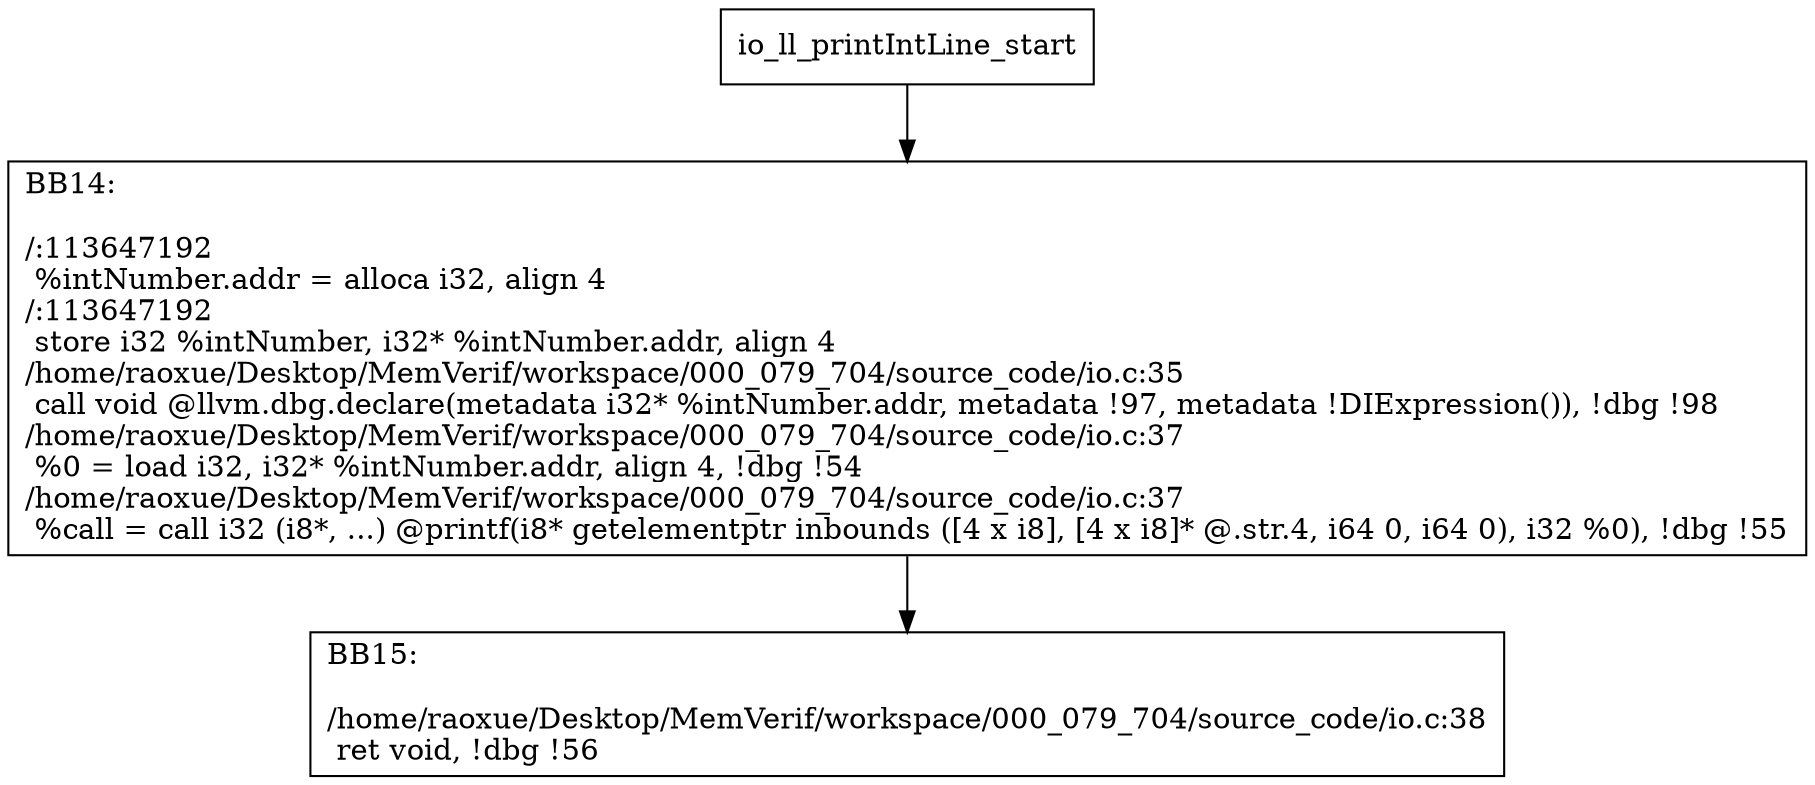 digraph "CFG for'io_ll_printIntLine' function" {
	BBio_ll_printIntLine_start[shape=record,label="{io_ll_printIntLine_start}"];
	BBio_ll_printIntLine_start-> io_ll_printIntLineBB14;
	io_ll_printIntLineBB14 [shape=record, label="{BB14:\l\l/:113647192\l
  %intNumber.addr = alloca i32, align 4\l
/:113647192\l
  store i32 %intNumber, i32* %intNumber.addr, align 4\l
/home/raoxue/Desktop/MemVerif/workspace/000_079_704/source_code/io.c:35\l
  call void @llvm.dbg.declare(metadata i32* %intNumber.addr, metadata !97, metadata !DIExpression()), !dbg !98\l
/home/raoxue/Desktop/MemVerif/workspace/000_079_704/source_code/io.c:37\l
  %0 = load i32, i32* %intNumber.addr, align 4, !dbg !54\l
/home/raoxue/Desktop/MemVerif/workspace/000_079_704/source_code/io.c:37\l
  %call = call i32 (i8*, ...) @printf(i8* getelementptr inbounds ([4 x i8], [4 x i8]* @.str.4, i64 0, i64 0), i32 %0), !dbg !55\l
}"];
	io_ll_printIntLineBB14-> io_ll_printIntLineBB15;
	io_ll_printIntLineBB15 [shape=record, label="{BB15:\l\l/home/raoxue/Desktop/MemVerif/workspace/000_079_704/source_code/io.c:38\l
  ret void, !dbg !56\l
}"];
}
